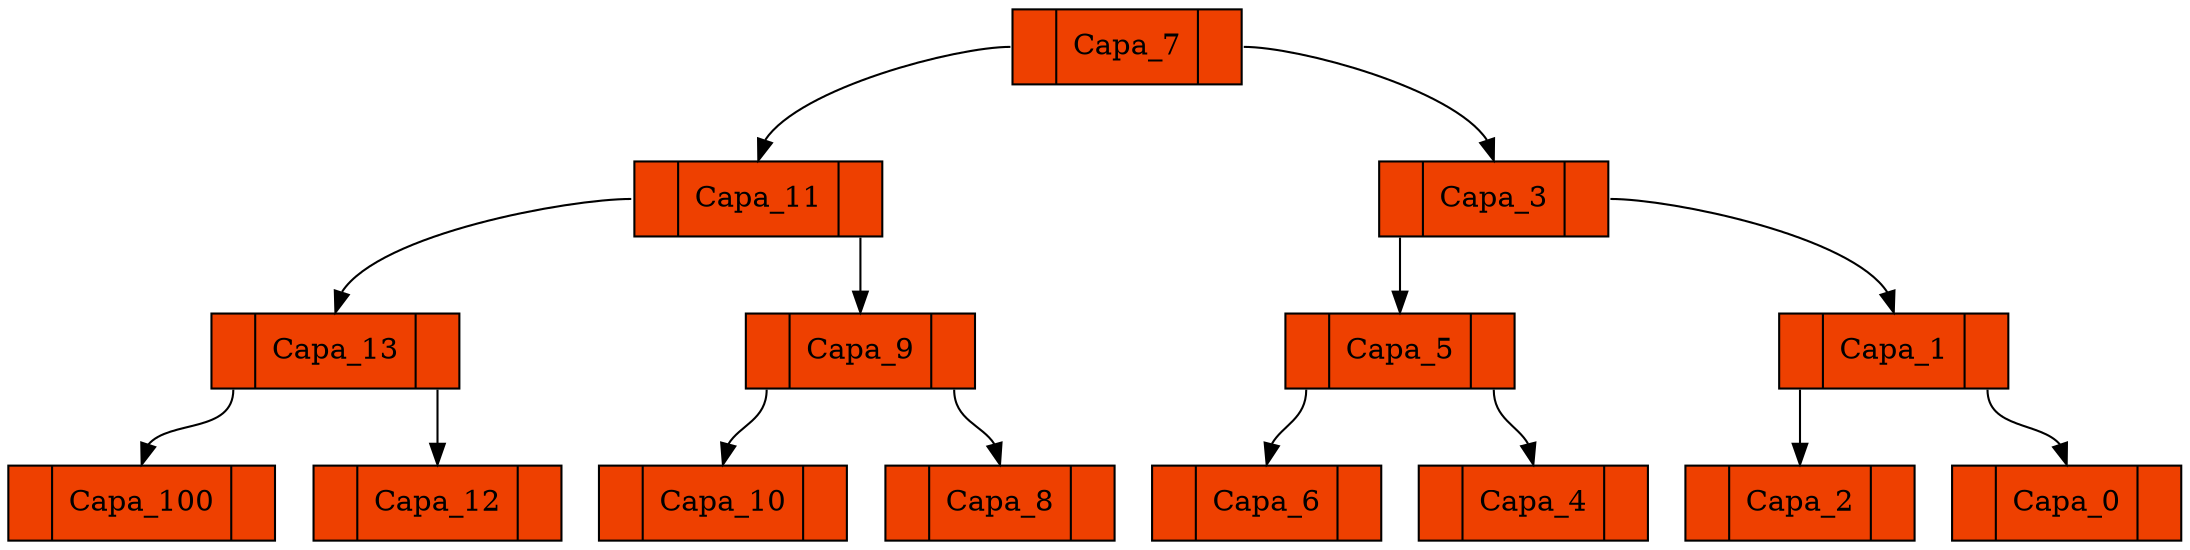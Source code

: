 digraph g{
	node [shape=record,width=.9,height=.5,style=filled,fillcolor=orangered2];
	Node7:C0->Node11:C3; 
	Node7:C1->Node3:C3; 
	Node11:C0->Node13:C3; 
	Node11:C1->Node9:C3; 
	Node13:C0->Node100:C3; 
	Node13:C1->Node12:C3; 

 	Node100[label = "<C0>|<C3>Capa_100|<C1>"] 

 	Node12[label = "<C0>|<C3>Capa_12|<C1>"] 

 	Node13[label = "<C0>|<C3>Capa_13|<C1>"] 
	Node9:C0->Node10:C3; 
	Node9:C1->Node8:C3; 

 	Node10[label = "<C0>|<C3>Capa_10|<C1>"] 

 	Node8[label = "<C0>|<C3>Capa_8|<C1>"] 

 	Node9[label = "<C0>|<C3>Capa_9|<C1>"] 

 	Node11[label = "<C0>|<C3>Capa_11|<C1>"] 
	Node3:C0->Node5:C3; 
	Node3:C1->Node1:C3; 
	Node5:C0->Node6:C3; 
	Node5:C1->Node4:C3; 

 	Node6[label = "<C0>|<C3>Capa_6|<C1>"] 

 	Node4[label = "<C0>|<C3>Capa_4|<C1>"] 

 	Node5[label = "<C0>|<C3>Capa_5|<C1>"] 
	Node1:C0->Node2:C3; 
	Node1:C1->Node0:C3; 

 	Node2[label = "<C0>|<C3>Capa_2|<C1>"] 

 	Node0[label = "<C0>|<C3>Capa_0|<C1>"] 

 	Node1[label = "<C0>|<C3>Capa_1|<C1>"] 

 	Node3[label = "<C0>|<C3>Capa_3|<C1>"] 

 	Node7[label = "<C0>|<C3>Capa_7|<C1>"] 
}
